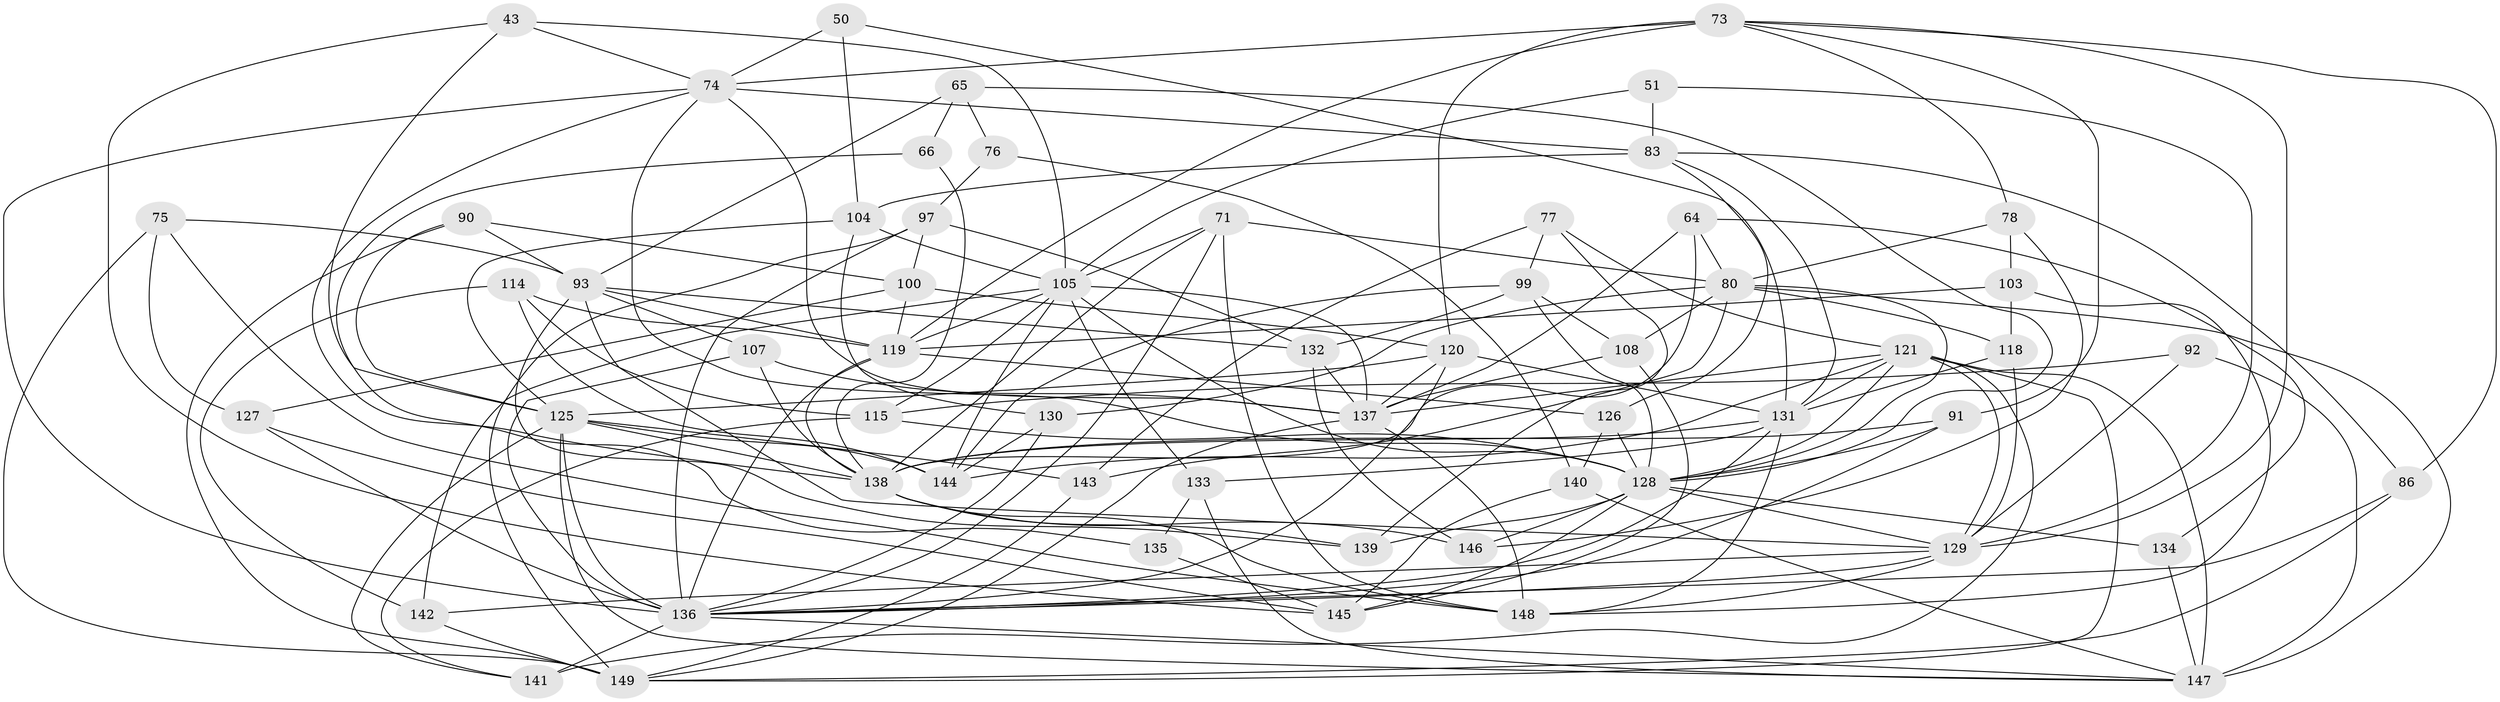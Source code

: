 // original degree distribution, {4: 1.0}
// Generated by graph-tools (version 1.1) at 2025/00/03/04/25 22:00:57]
// undirected, 59 vertices, 170 edges
graph export_dot {
graph [start="1"]
  node [color=gray90,style=filled];
  43;
  50;
  51;
  64 [super="+26"];
  65 [super="+61"];
  66;
  71 [super="+62"];
  73 [super="+2+60"];
  74 [super="+54+41+67"];
  75;
  76;
  77;
  78;
  80 [super="+10+17+56"];
  83 [super="+44+57"];
  86;
  90;
  91;
  92;
  93 [super="+32"];
  97 [super="+38"];
  99 [super="+89"];
  100 [super="+58"];
  103;
  104 [super="+23"];
  105 [super="+3+14+98+102"];
  107;
  108 [super="+70"];
  114;
  115 [super="+12"];
  118;
  119 [super="+88"];
  120 [super="+39+113"];
  121 [super="+8+87+112"];
  125 [super="+106+109"];
  126;
  127;
  128 [super="+82+95+117+53"];
  129 [super="+21+85"];
  130;
  131 [super="+116"];
  132 [super="+123"];
  133;
  134;
  135;
  136 [super="+4+36+34+40+124"];
  137 [super="+28+69+94"];
  138 [super="+49+81+110"];
  139;
  140;
  141;
  142;
  143;
  144 [super="+55"];
  145 [super="+59+96"];
  146;
  147 [super="+52+79"];
  148 [super="+122+111"];
  149 [super="+46+84"];
  43 -- 125;
  43 -- 105;
  43 -- 145;
  43 -- 74;
  50 -- 104 [weight=2];
  50 -- 74;
  50 -- 131;
  51 -- 83 [weight=2];
  51 -- 129;
  51 -- 105;
  64 -- 134 [weight=2];
  64 -- 80;
  64 -- 137;
  64 -- 138 [weight=2];
  65 -- 66 [weight=2];
  65 -- 76 [weight=2];
  65 -- 93;
  65 -- 128;
  66 -- 135;
  66 -- 138;
  71 -- 80;
  71 -- 136;
  71 -- 105;
  71 -- 148 [weight=2];
  71 -- 138;
  73 -- 86;
  73 -- 91;
  73 -- 78;
  73 -- 129;
  73 -- 74;
  73 -- 119;
  73 -- 120 [weight=2];
  74 -- 137 [weight=3];
  74 -- 83 [weight=3];
  74 -- 138;
  74 -- 128 [weight=2];
  74 -- 136 [weight=4];
  75 -- 93;
  75 -- 127;
  75 -- 148;
  75 -- 149;
  76 -- 140;
  76 -- 97;
  77 -- 139;
  77 -- 121;
  77 -- 143;
  77 -- 99;
  78 -- 103;
  78 -- 146;
  78 -- 80;
  80 -- 130;
  80 -- 143;
  80 -- 118;
  80 -- 108 [weight=2];
  80 -- 128 [weight=3];
  80 -- 147;
  83 -- 131 [weight=2];
  83 -- 86;
  83 -- 104;
  83 -- 126;
  86 -- 136;
  86 -- 149;
  90 -- 100;
  90 -- 93;
  90 -- 125;
  90 -- 149;
  91 -- 136;
  91 -- 128;
  91 -- 138;
  92 -- 147;
  92 -- 115 [weight=2];
  92 -- 129;
  93 -- 107;
  93 -- 139;
  93 -- 129;
  93 -- 132;
  93 -- 119;
  97 -- 100 [weight=2];
  97 -- 132;
  97 -- 136;
  97 -- 149;
  99 -- 144;
  99 -- 108;
  99 -- 128 [weight=2];
  99 -- 132;
  100 -- 127;
  100 -- 120;
  100 -- 119;
  103 -- 118;
  103 -- 148;
  103 -- 119;
  104 -- 130;
  104 -- 105;
  104 -- 125;
  105 -- 119 [weight=2];
  105 -- 115;
  105 -- 142;
  105 -- 137 [weight=3];
  105 -- 133;
  105 -- 128;
  105 -- 144;
  107 -- 137;
  107 -- 136;
  107 -- 138;
  108 -- 145 [weight=2];
  108 -- 137;
  114 -- 142;
  114 -- 115;
  114 -- 119;
  114 -- 144;
  115 -- 141;
  115 -- 128;
  118 -- 129;
  118 -- 131;
  119 -- 126;
  119 -- 136;
  119 -- 138;
  120 -- 125 [weight=2];
  120 -- 131;
  120 -- 137;
  120 -- 136;
  121 -- 131;
  121 -- 129 [weight=2];
  121 -- 141;
  121 -- 144;
  121 -- 137 [weight=3];
  121 -- 128 [weight=3];
  121 -- 149;
  121 -- 147;
  125 -- 143;
  125 -- 141;
  125 -- 147;
  125 -- 138 [weight=2];
  125 -- 136;
  125 -- 144;
  126 -- 140;
  126 -- 128;
  127 -- 136;
  127 -- 145;
  128 -- 129;
  128 -- 134;
  128 -- 139;
  128 -- 145;
  128 -- 146;
  129 -- 142;
  129 -- 136;
  129 -- 148 [weight=2];
  130 -- 144;
  130 -- 136;
  131 -- 133;
  131 -- 136;
  131 -- 148;
  131 -- 138;
  132 -- 146;
  132 -- 137 [weight=2];
  133 -- 135;
  133 -- 147;
  134 -- 147;
  135 -- 145 [weight=2];
  136 -- 141;
  136 -- 147;
  137 -- 148 [weight=2];
  137 -- 149;
  138 -- 139;
  138 -- 146;
  138 -- 148;
  140 -- 145;
  140 -- 147;
  142 -- 149;
  143 -- 149;
}
